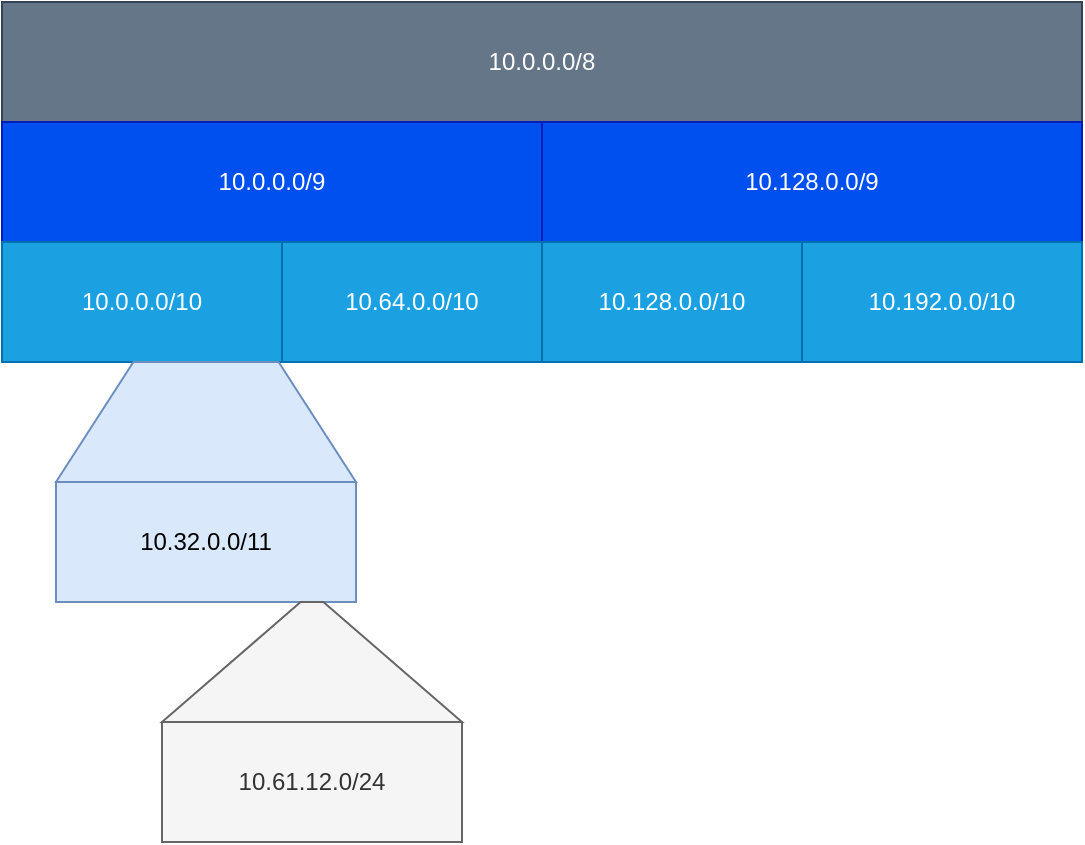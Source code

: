 <mxfile version="12.2.7" type="device" pages="1"><diagram id="RQdtPU8HvsemwiKpGFvd" name="Page-1"><mxGraphModel dx="1357" dy="728" grid="1" gridSize="10" guides="1" tooltips="1" connect="1" arrows="1" fold="1" page="1" pageScale="1" pageWidth="850" pageHeight="1100" math="0" shadow="0"><root><mxCell id="0"/><mxCell id="1" parent="0"/><mxCell id="soGtn6I8p2z29zVuBPQk-1" value="10.0.0.0/8" style="rounded=0;whiteSpace=wrap;html=1;fillColor=#647687;strokeColor=#314354;fontColor=#ffffff;" vertex="1" parent="1"><mxGeometry x="190" y="150" width="540" height="60" as="geometry"/></mxCell><mxCell id="soGtn6I8p2z29zVuBPQk-2" value="10.0.0.0/9" style="rounded=0;whiteSpace=wrap;html=1;fillColor=#0050ef;strokeColor=#001DBC;fontColor=#ffffff;" vertex="1" parent="1"><mxGeometry x="190" y="210" width="270" height="60" as="geometry"/></mxCell><mxCell id="soGtn6I8p2z29zVuBPQk-3" value="10.128.0.0/9" style="rounded=0;whiteSpace=wrap;html=1;fillColor=#0050ef;strokeColor=#001DBC;fontColor=#ffffff;" vertex="1" parent="1"><mxGeometry x="460" y="210" width="270" height="60" as="geometry"/></mxCell><mxCell id="soGtn6I8p2z29zVuBPQk-4" value="10.0.0.0/10" style="rounded=0;whiteSpace=wrap;html=1;fillColor=#1ba1e2;strokeColor=#006EAF;fontColor=#ffffff;" vertex="1" parent="1"><mxGeometry x="190" y="270" width="140" height="60" as="geometry"/></mxCell><mxCell id="soGtn6I8p2z29zVuBPQk-5" value="10.64.0.0/10" style="rounded=0;whiteSpace=wrap;html=1;fillColor=#1ba1e2;strokeColor=#006EAF;fontColor=#ffffff;" vertex="1" parent="1"><mxGeometry x="330" y="270" width="130" height="60" as="geometry"/></mxCell><mxCell id="soGtn6I8p2z29zVuBPQk-7" value="10.32.0.0/11" style="rounded=0;whiteSpace=wrap;html=1;fillColor=#dae8fc;strokeColor=#6c8ebf;" vertex="1" parent="1"><mxGeometry x="217" y="390" width="150" height="60" as="geometry"/></mxCell><mxCell id="soGtn6I8p2z29zVuBPQk-8" value="10.128.0.0/10" style="rounded=0;whiteSpace=wrap;html=1;fillColor=#1ba1e2;strokeColor=#006EAF;fontColor=#ffffff;" vertex="1" parent="1"><mxGeometry x="460" y="270" width="130" height="60" as="geometry"/></mxCell><mxCell id="soGtn6I8p2z29zVuBPQk-9" value="10.192.0.0/10" style="rounded=0;whiteSpace=wrap;html=1;fillColor=#1ba1e2;strokeColor=#006EAF;fontColor=#ffffff;" vertex="1" parent="1"><mxGeometry x="590" y="270" width="140" height="60" as="geometry"/></mxCell><mxCell id="soGtn6I8p2z29zVuBPQk-12" value="" style="shape=trapezoid;perimeter=trapezoidPerimeter;whiteSpace=wrap;html=1;size=0.462;fillColor=#f5f5f5;strokeColor=#666666;fontColor=#333333;" vertex="1" parent="1"><mxGeometry x="270" y="450" width="150" height="60" as="geometry"/></mxCell><mxCell id="soGtn6I8p2z29zVuBPQk-13" value="10.61.12.0/24" style="rounded=0;whiteSpace=wrap;html=1;fillColor=#f5f5f5;strokeColor=#666666;fontColor=#333333;" vertex="1" parent="1"><mxGeometry x="270" y="510" width="150" height="60" as="geometry"/></mxCell><mxCell id="soGtn6I8p2z29zVuBPQk-14" value="" style="shape=trapezoid;perimeter=trapezoidPerimeter;whiteSpace=wrap;html=1;size=0.258;fillColor=#dae8fc;strokeColor=#6c8ebf;" vertex="1" parent="1"><mxGeometry x="217" y="330" width="150" height="60" as="geometry"/></mxCell></root></mxGraphModel></diagram></mxfile>